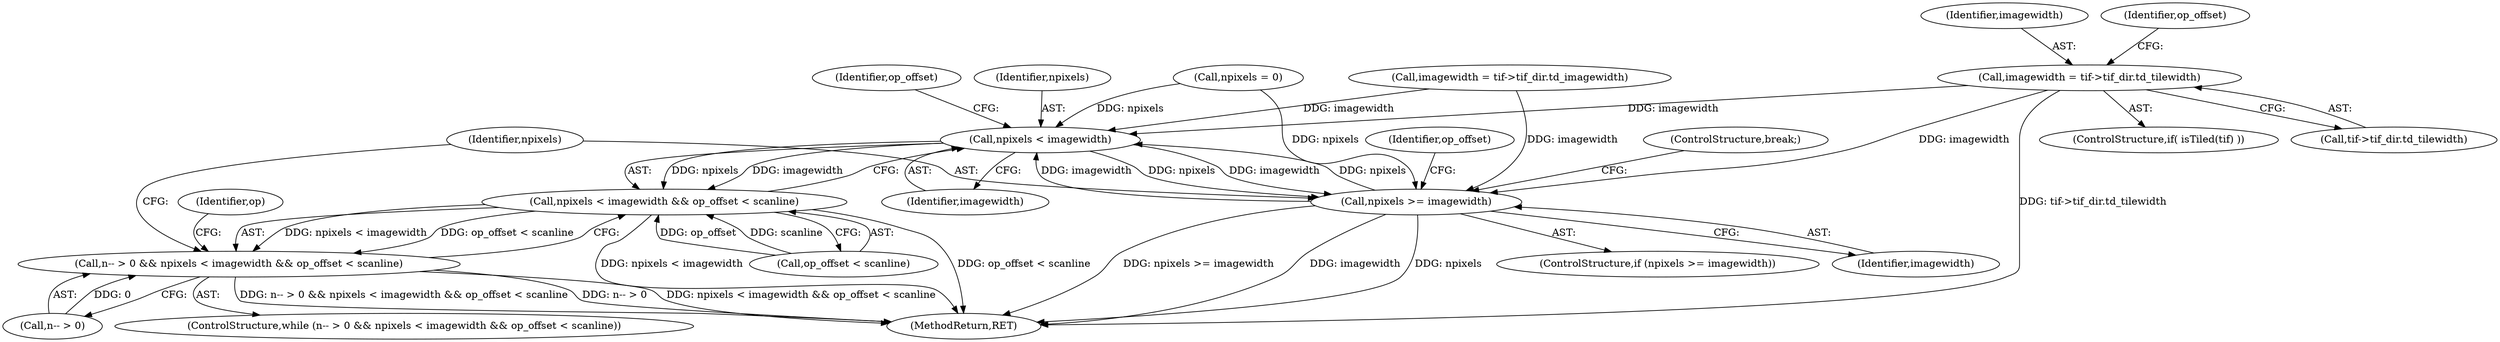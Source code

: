 digraph "0_libtiff_b18012dae552f85dcc5c57d3bf4e997a15b1cc1c@pointer" {
"1000300" [label="(Call,imagewidth = tif->tif_dir.td_tilewidth)"];
"1000335" [label="(Call,npixels < imagewidth)"];
"1000334" [label="(Call,npixels < imagewidth && op_offset < scanline)"];
"1000329" [label="(Call,n-- > 0 && npixels < imagewidth && op_offset < scanline)"];
"1000345" [label="(Call,npixels >= imagewidth)"];
"1000285" [label="(Call,npixels = 0)"];
"1000348" [label="(ControlStructure,break;)"];
"1000330" [label="(Call,n-- > 0)"];
"1000345" [label="(Call,npixels >= imagewidth)"];
"1000334" [label="(Call,npixels < imagewidth && op_offset < scanline)"];
"1000335" [label="(Call,npixels < imagewidth)"];
"1000297" [label="(ControlStructure,if( isTiled(tif) ))"];
"1000301" [label="(Identifier,imagewidth)"];
"1000337" [label="(Identifier,imagewidth)"];
"1000290" [label="(Call,imagewidth = tif->tif_dir.td_imagewidth)"];
"1000309" [label="(Identifier,op_offset)"];
"1000351" [label="(Identifier,op_offset)"];
"1000346" [label="(Identifier,npixels)"];
"1000409" [label="(MethodReturn,RET)"];
"1000300" [label="(Call,imagewidth = tif->tif_dir.td_tilewidth)"];
"1000344" [label="(ControlStructure,if (npixels >= imagewidth))"];
"1000347" [label="(Identifier,imagewidth)"];
"1000329" [label="(Call,n-- > 0 && npixels < imagewidth && op_offset < scanline)"];
"1000338" [label="(Call,op_offset < scanline)"];
"1000339" [label="(Identifier,op_offset)"];
"1000336" [label="(Identifier,npixels)"];
"1000328" [label="(ControlStructure,while (n-- > 0 && npixels < imagewidth && op_offset < scanline))"];
"1000302" [label="(Call,tif->tif_dir.td_tilewidth)"];
"1000342" [label="(Identifier,op)"];
"1000300" -> "1000297"  [label="AST: "];
"1000300" -> "1000302"  [label="CFG: "];
"1000301" -> "1000300"  [label="AST: "];
"1000302" -> "1000300"  [label="AST: "];
"1000309" -> "1000300"  [label="CFG: "];
"1000300" -> "1000409"  [label="DDG: tif->tif_dir.td_tilewidth"];
"1000300" -> "1000335"  [label="DDG: imagewidth"];
"1000300" -> "1000345"  [label="DDG: imagewidth"];
"1000335" -> "1000334"  [label="AST: "];
"1000335" -> "1000337"  [label="CFG: "];
"1000336" -> "1000335"  [label="AST: "];
"1000337" -> "1000335"  [label="AST: "];
"1000339" -> "1000335"  [label="CFG: "];
"1000334" -> "1000335"  [label="CFG: "];
"1000335" -> "1000334"  [label="DDG: npixels"];
"1000335" -> "1000334"  [label="DDG: imagewidth"];
"1000285" -> "1000335"  [label="DDG: npixels"];
"1000345" -> "1000335"  [label="DDG: npixels"];
"1000345" -> "1000335"  [label="DDG: imagewidth"];
"1000290" -> "1000335"  [label="DDG: imagewidth"];
"1000335" -> "1000345"  [label="DDG: npixels"];
"1000335" -> "1000345"  [label="DDG: imagewidth"];
"1000334" -> "1000329"  [label="AST: "];
"1000334" -> "1000338"  [label="CFG: "];
"1000338" -> "1000334"  [label="AST: "];
"1000329" -> "1000334"  [label="CFG: "];
"1000334" -> "1000409"  [label="DDG: op_offset < scanline"];
"1000334" -> "1000409"  [label="DDG: npixels < imagewidth"];
"1000334" -> "1000329"  [label="DDG: npixels < imagewidth"];
"1000334" -> "1000329"  [label="DDG: op_offset < scanline"];
"1000338" -> "1000334"  [label="DDG: op_offset"];
"1000338" -> "1000334"  [label="DDG: scanline"];
"1000329" -> "1000328"  [label="AST: "];
"1000329" -> "1000330"  [label="CFG: "];
"1000330" -> "1000329"  [label="AST: "];
"1000342" -> "1000329"  [label="CFG: "];
"1000346" -> "1000329"  [label="CFG: "];
"1000329" -> "1000409"  [label="DDG: npixels < imagewidth && op_offset < scanline"];
"1000329" -> "1000409"  [label="DDG: n-- > 0 && npixels < imagewidth && op_offset < scanline"];
"1000329" -> "1000409"  [label="DDG: n-- > 0"];
"1000330" -> "1000329"  [label="DDG: 0"];
"1000345" -> "1000344"  [label="AST: "];
"1000345" -> "1000347"  [label="CFG: "];
"1000346" -> "1000345"  [label="AST: "];
"1000347" -> "1000345"  [label="AST: "];
"1000348" -> "1000345"  [label="CFG: "];
"1000351" -> "1000345"  [label="CFG: "];
"1000345" -> "1000409"  [label="DDG: imagewidth"];
"1000345" -> "1000409"  [label="DDG: npixels"];
"1000345" -> "1000409"  [label="DDG: npixels >= imagewidth"];
"1000285" -> "1000345"  [label="DDG: npixels"];
"1000290" -> "1000345"  [label="DDG: imagewidth"];
}
